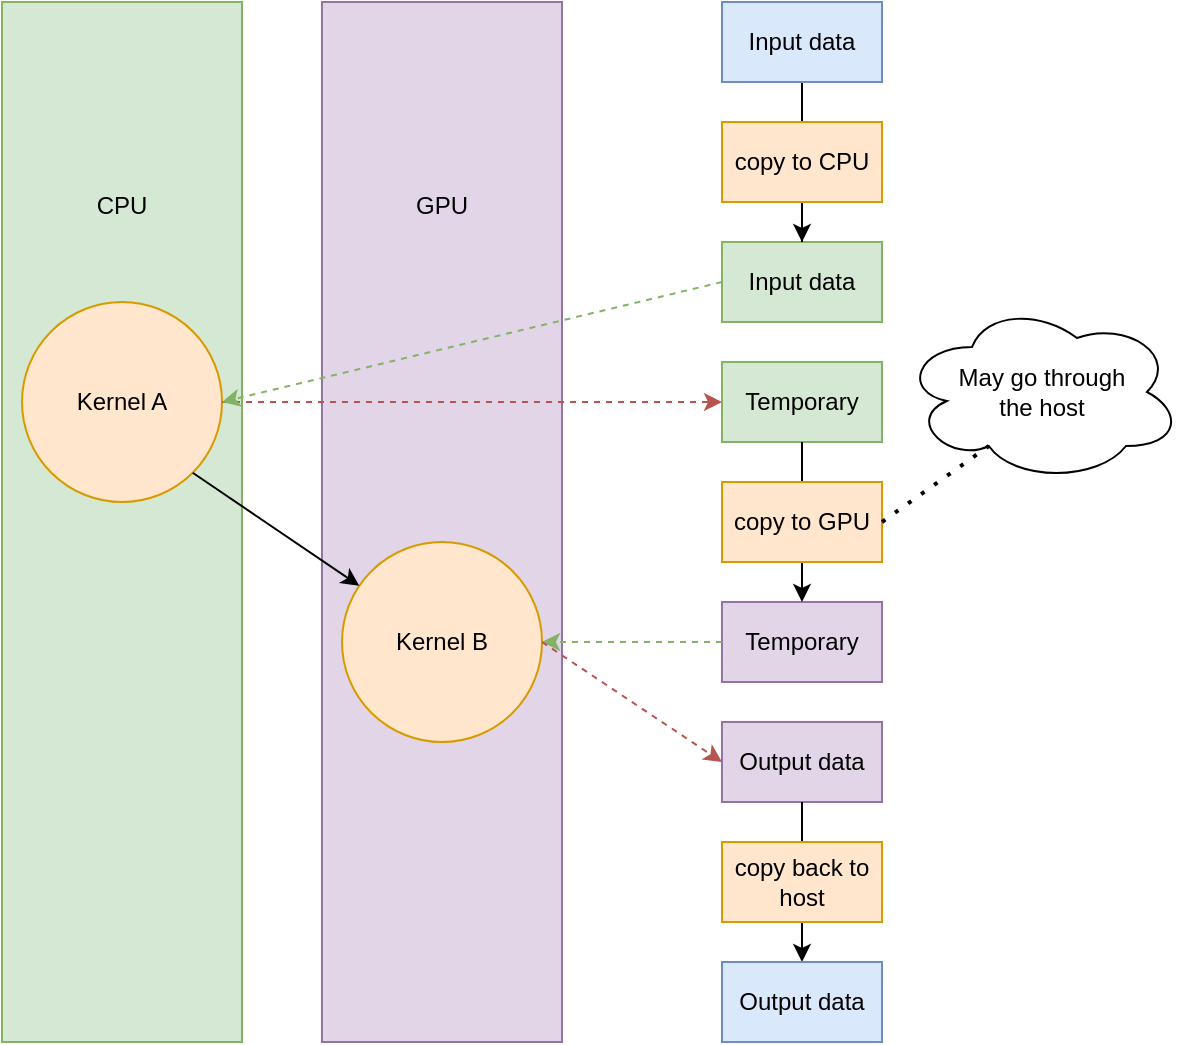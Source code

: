 <mxfile version="13.6.2" type="device"><diagram id="t3KnCuKoPFR6UIoQXWWL" name="Page-1"><mxGraphModel dx="1086" dy="806" grid="1" gridSize="10" guides="1" tooltips="1" connect="1" arrows="1" fold="1" page="1" pageScale="1" pageWidth="827" pageHeight="1169" math="0" shadow="0"><root><mxCell id="0"/><mxCell id="1" parent="0"/><mxCell id="qqzV5f8sneM0twlRG8o5-1" value="GPU&lt;br&gt;&lt;br&gt;&lt;br&gt;&lt;br&gt;&lt;br&gt;&lt;br&gt;&lt;br&gt;&lt;br&gt;&lt;br&gt;&lt;br&gt;&lt;br&gt;&lt;br&gt;&lt;br&gt;&lt;br&gt;&lt;br&gt;&lt;br&gt;&lt;br&gt;&lt;br&gt;&lt;br&gt;&lt;br&gt;&lt;br&gt;&lt;br&gt;&lt;br&gt;" style="rounded=0;whiteSpace=wrap;html=1;fillColor=#e1d5e7;strokeColor=#9673a6;" vertex="1" parent="1"><mxGeometry x="200" y="40" width="120" height="520" as="geometry"/></mxCell><mxCell id="Y6iWwm1qgtZ8P81vCxj6-22" value="CPU&lt;br&gt;&lt;br&gt;&lt;br&gt;&lt;br&gt;&lt;br&gt;&lt;br&gt;&lt;br&gt;&lt;br&gt;&lt;br&gt;&lt;br&gt;&lt;br&gt;&lt;br&gt;&lt;br&gt;&lt;br&gt;&lt;br&gt;&lt;br&gt;&lt;br&gt;&lt;br&gt;&lt;br&gt;&lt;br&gt;&lt;br&gt;&lt;br&gt;&lt;br&gt;" style="rounded=0;whiteSpace=wrap;html=1;fillColor=#d5e8d4;strokeColor=#82b366;" parent="1" vertex="1"><mxGeometry x="40" y="40" width="120" height="520" as="geometry"/></mxCell><mxCell id="Y6iWwm1qgtZ8P81vCxj6-1" value="Kernel A" style="ellipse;whiteSpace=wrap;html=1;fillColor=#ffe6cc;strokeColor=#d79b00;" parent="1" vertex="1"><mxGeometry x="50" y="190" width="100" height="100" as="geometry"/></mxCell><mxCell id="Y6iWwm1qgtZ8P81vCxj6-2" value="Kernel B" style="ellipse;whiteSpace=wrap;html=1;fillColor=#ffe6cc;strokeColor=#d79b00;" parent="1" vertex="1"><mxGeometry x="210" y="310" width="100" height="100" as="geometry"/></mxCell><mxCell id="Y6iWwm1qgtZ8P81vCxj6-3" value="Input data" style="rounded=0;whiteSpace=wrap;html=1;fillColor=#d5e8d4;strokeColor=#82b366;" parent="1" vertex="1"><mxGeometry x="400" y="160" width="80" height="40" as="geometry"/></mxCell><mxCell id="Y6iWwm1qgtZ8P81vCxj6-4" value="" style="endArrow=classic;html=1;exitX=1;exitY=1;exitDx=0;exitDy=0;" parent="1" source="Y6iWwm1qgtZ8P81vCxj6-1" target="Y6iWwm1qgtZ8P81vCxj6-2" edge="1"><mxGeometry width="50" height="50" relative="1" as="geometry"><mxPoint x="390" y="430" as="sourcePoint"/><mxPoint x="440" y="380" as="targetPoint"/></mxGeometry></mxCell><mxCell id="Y6iWwm1qgtZ8P81vCxj6-5" value="" style="endArrow=classic;html=1;fillColor=#f8cecc;strokeColor=#b85450;dashed=1;entryX=0;entryY=0.5;entryDx=0;entryDy=0;exitX=1;exitY=0.5;exitDx=0;exitDy=0;" parent="1" source="Y6iWwm1qgtZ8P81vCxj6-1" target="qqzV5f8sneM0twlRG8o5-2" edge="1"><mxGeometry width="50" height="50" relative="1" as="geometry"><mxPoint x="170" y="190" as="sourcePoint"/><mxPoint x="220" y="250" as="targetPoint"/></mxGeometry></mxCell><mxCell id="Y6iWwm1qgtZ8P81vCxj6-6" value="" style="endArrow=classic;html=1;exitX=0;exitY=0.5;exitDx=0;exitDy=0;entryX=1;entryY=0.5;entryDx=0;entryDy=0;fillColor=#d5e8d4;strokeColor=#82b366;dashed=1;" parent="1" source="Y6iWwm1qgtZ8P81vCxj6-3" target="Y6iWwm1qgtZ8P81vCxj6-1" edge="1"><mxGeometry width="50" height="50" relative="1" as="geometry"><mxPoint x="160" y="290" as="sourcePoint"/><mxPoint x="327.04" y="371.04" as="targetPoint"/></mxGeometry></mxCell><mxCell id="Y6iWwm1qgtZ8P81vCxj6-25" value="" style="endArrow=classic;html=1;entryX=0.5;entryY=0;entryDx=0;entryDy=0;endFill=1;startArrow=none;startFill=0;exitX=0.5;exitY=1;exitDx=0;exitDy=0;" parent="1" source="Y6iWwm1qgtZ8P81vCxj6-29" target="Y6iWwm1qgtZ8P81vCxj6-3" edge="1"><mxGeometry width="50" height="50" relative="1" as="geometry"><mxPoint x="580" y="100" as="sourcePoint"/><mxPoint x="439.5" y="170" as="targetPoint"/></mxGeometry></mxCell><mxCell id="Y6iWwm1qgtZ8P81vCxj6-32" value="" style="edgeStyle=orthogonalEdgeStyle;rounded=0;orthogonalLoop=1;jettySize=auto;html=1;dashed=1;endArrow=none;endFill=0;" parent="1" source="Y6iWwm1qgtZ8P81vCxj6-27" target="Y6iWwm1qgtZ8P81vCxj6-3" edge="1"><mxGeometry relative="1" as="geometry"/></mxCell><mxCell id="Y6iWwm1qgtZ8P81vCxj6-27" value="copy to CPU" style="text;html=1;strokeColor=#d79b00;fillColor=#ffe6cc;align=center;verticalAlign=middle;whiteSpace=wrap;rounded=0;" parent="1" vertex="1"><mxGeometry x="400" y="100" width="80" height="40" as="geometry"/></mxCell><mxCell id="Y6iWwm1qgtZ8P81vCxj6-29" value="Input data" style="rounded=0;whiteSpace=wrap;html=1;fillColor=#dae8fc;strokeColor=#6c8ebf;" parent="1" vertex="1"><mxGeometry x="400" y="40" width="80" height="40" as="geometry"/></mxCell><mxCell id="f0gCKDTKL0pHMD7l-B0a-1" value="Temporary" style="rounded=0;whiteSpace=wrap;html=1;fillColor=#e1d5e7;strokeColor=#9673a6;" parent="1" vertex="1"><mxGeometry x="400" y="340" width="80" height="40" as="geometry"/></mxCell><mxCell id="f0gCKDTKL0pHMD7l-B0a-9" value="Output data" style="rounded=0;whiteSpace=wrap;html=1;fillColor=#e1d5e7;strokeColor=#9673a6;" parent="1" vertex="1"><mxGeometry x="400" y="400" width="80" height="40" as="geometry"/></mxCell><mxCell id="f0gCKDTKL0pHMD7l-B0a-11" value="" style="endArrow=classic;html=1;exitX=0.5;exitY=1;exitDx=0;exitDy=0;entryX=0.5;entryY=0;entryDx=0;entryDy=0;" parent="1" source="f0gCKDTKL0pHMD7l-B0a-9" target="f0gCKDTKL0pHMD7l-B0a-16" edge="1"><mxGeometry width="50" height="50" relative="1" as="geometry"><mxPoint x="520" y="380" as="sourcePoint"/><mxPoint x="440" y="560" as="targetPoint"/></mxGeometry></mxCell><mxCell id="f0gCKDTKL0pHMD7l-B0a-14" value="copy back to host" style="text;html=1;strokeColor=#d79b00;fillColor=#ffe6cc;align=center;verticalAlign=middle;whiteSpace=wrap;rounded=0;" parent="1" vertex="1"><mxGeometry x="400" y="460" width="80" height="40" as="geometry"/></mxCell><mxCell id="f0gCKDTKL0pHMD7l-B0a-16" value="Output data" style="rounded=0;whiteSpace=wrap;html=1;fillColor=#dae8fc;strokeColor=#6c8ebf;" parent="1" vertex="1"><mxGeometry x="400" y="520" width="80" height="40" as="geometry"/></mxCell><mxCell id="f0gCKDTKL0pHMD7l-B0a-17" value="" style="endArrow=classic;html=1;exitX=0;exitY=0.5;exitDx=0;exitDy=0;entryX=1;entryY=0.5;entryDx=0;entryDy=0;fillColor=#d5e8d4;strokeColor=#82b366;dashed=1;" parent="1" source="f0gCKDTKL0pHMD7l-B0a-1" target="Y6iWwm1qgtZ8P81vCxj6-2" edge="1"><mxGeometry width="50" height="50" relative="1" as="geometry"><mxPoint x="250" y="190" as="sourcePoint"/><mxPoint x="160" y="180" as="targetPoint"/></mxGeometry></mxCell><mxCell id="f0gCKDTKL0pHMD7l-B0a-18" value="" style="endArrow=classic;html=1;fillColor=#f8cecc;strokeColor=#b85450;dashed=1;entryX=0;entryY=0.5;entryDx=0;entryDy=0;exitX=1;exitY=0.5;exitDx=0;exitDy=0;" parent="1" source="Y6iWwm1qgtZ8P81vCxj6-2" target="f0gCKDTKL0pHMD7l-B0a-9" edge="1"><mxGeometry width="50" height="50" relative="1" as="geometry"><mxPoint x="160" y="180" as="sourcePoint"/><mxPoint x="250" y="250" as="targetPoint"/></mxGeometry></mxCell><mxCell id="qqzV5f8sneM0twlRG8o5-2" value="Temporary" style="rounded=0;whiteSpace=wrap;html=1;fillColor=#d5e8d4;strokeColor=#82b366;" vertex="1" parent="1"><mxGeometry x="400" y="220" width="80" height="40" as="geometry"/></mxCell><mxCell id="qqzV5f8sneM0twlRG8o5-5" value="" style="endArrow=classic;html=1;endFill=1;startArrow=none;startFill=0;exitX=0.5;exitY=1;exitDx=0;exitDy=0;entryX=0.5;entryY=0;entryDx=0;entryDy=0;" edge="1" parent="1" source="qqzV5f8sneM0twlRG8o5-2" target="f0gCKDTKL0pHMD7l-B0a-1"><mxGeometry width="50" height="50" relative="1" as="geometry"><mxPoint x="520" y="220" as="sourcePoint"/><mxPoint x="520" y="270" as="targetPoint"/></mxGeometry></mxCell><mxCell id="qqzV5f8sneM0twlRG8o5-3" value="copy to GPU" style="text;html=1;strokeColor=#d79b00;fillColor=#ffe6cc;align=center;verticalAlign=middle;whiteSpace=wrap;rounded=0;" vertex="1" parent="1"><mxGeometry x="400" y="280" width="80" height="40" as="geometry"/></mxCell><mxCell id="qqzV5f8sneM0twlRG8o5-9" value="May go through&lt;br&gt;the host" style="ellipse;shape=cloud;whiteSpace=wrap;html=1;" vertex="1" parent="1"><mxGeometry x="490" y="190" width="140" height="90" as="geometry"/></mxCell><mxCell id="qqzV5f8sneM0twlRG8o5-10" value="" style="endArrow=none;dashed=1;html=1;dashPattern=1 3;strokeWidth=2;entryX=0.31;entryY=0.8;entryDx=0;entryDy=0;entryPerimeter=0;exitX=1;exitY=0.5;exitDx=0;exitDy=0;" edge="1" parent="1" source="qqzV5f8sneM0twlRG8o5-3" target="qqzV5f8sneM0twlRG8o5-9"><mxGeometry width="50" height="50" relative="1" as="geometry"><mxPoint x="390" y="440" as="sourcePoint"/><mxPoint x="440" y="390" as="targetPoint"/></mxGeometry></mxCell></root></mxGraphModel></diagram></mxfile>